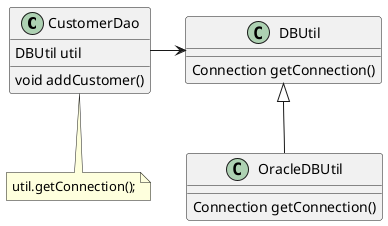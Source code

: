 @startuml
class CustomerDao{
DBUtil util
void addCustomer()
}
note "util.getConnection();" as N1
CustomerDao ..N1
class DBUtil {
Connection getConnection()
}
CustomerDao --right> DBUtil
class OracleDBUtil{
Connection getConnection()
}
OracleDBUtil --up|>DBUtil
@enduml